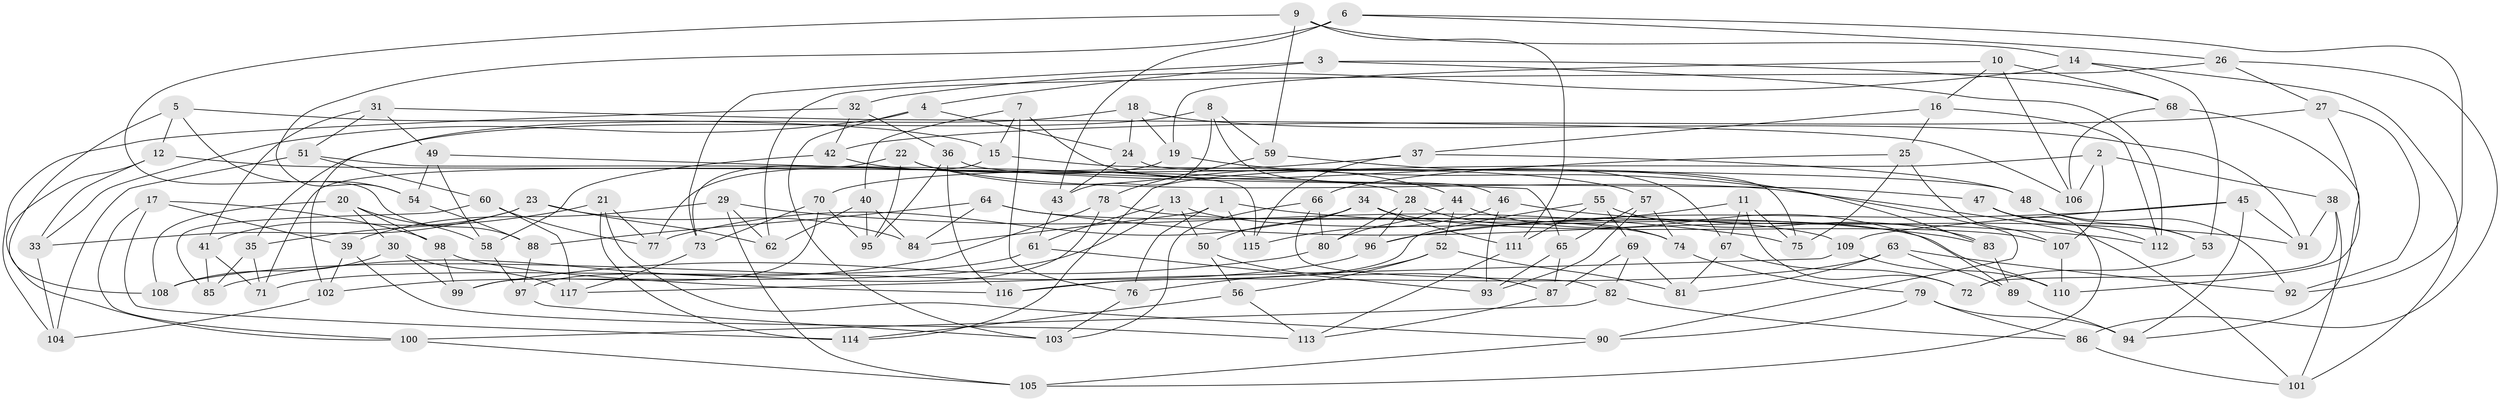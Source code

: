 // coarse degree distribution, {11: 0.08333333333333333, 8: 0.16666666666666666, 5: 0.1388888888888889, 10: 0.08333333333333333, 4: 0.1111111111111111, 7: 0.05555555555555555, 6: 0.2222222222222222, 9: 0.1111111111111111, 12: 0.027777777777777776}
// Generated by graph-tools (version 1.1) at 2025/53/03/04/25 22:53:43]
// undirected, 117 vertices, 234 edges
graph export_dot {
  node [color=gray90,style=filled];
  1;
  2;
  3;
  4;
  5;
  6;
  7;
  8;
  9;
  10;
  11;
  12;
  13;
  14;
  15;
  16;
  17;
  18;
  19;
  20;
  21;
  22;
  23;
  24;
  25;
  26;
  27;
  28;
  29;
  30;
  31;
  32;
  33;
  34;
  35;
  36;
  37;
  38;
  39;
  40;
  41;
  42;
  43;
  44;
  45;
  46;
  47;
  48;
  49;
  50;
  51;
  52;
  53;
  54;
  55;
  56;
  57;
  58;
  59;
  60;
  61;
  62;
  63;
  64;
  65;
  66;
  67;
  68;
  69;
  70;
  71;
  72;
  73;
  74;
  75;
  76;
  77;
  78;
  79;
  80;
  81;
  82;
  83;
  84;
  85;
  86;
  87;
  88;
  89;
  90;
  91;
  92;
  93;
  94;
  95;
  96;
  97;
  98;
  99;
  100;
  101;
  102;
  103;
  104;
  105;
  106;
  107;
  108;
  109;
  110;
  111;
  112;
  113;
  114;
  115;
  116;
  117;
  1 -- 84;
  1 -- 83;
  1 -- 76;
  1 -- 115;
  2 -- 114;
  2 -- 107;
  2 -- 38;
  2 -- 106;
  3 -- 68;
  3 -- 73;
  3 -- 4;
  3 -- 112;
  4 -- 103;
  4 -- 33;
  4 -- 24;
  5 -- 54;
  5 -- 15;
  5 -- 108;
  5 -- 12;
  6 -- 43;
  6 -- 26;
  6 -- 54;
  6 -- 92;
  7 -- 15;
  7 -- 40;
  7 -- 76;
  7 -- 67;
  8 -- 46;
  8 -- 59;
  8 -- 35;
  8 -- 43;
  9 -- 88;
  9 -- 111;
  9 -- 59;
  9 -- 14;
  10 -- 19;
  10 -- 106;
  10 -- 16;
  10 -- 68;
  11 -- 67;
  11 -- 75;
  11 -- 96;
  11 -- 72;
  12 -- 28;
  12 -- 100;
  12 -- 33;
  13 -- 110;
  13 -- 61;
  13 -- 50;
  13 -- 102;
  14 -- 32;
  14 -- 101;
  14 -- 53;
  15 -- 48;
  15 -- 73;
  16 -- 25;
  16 -- 37;
  16 -- 112;
  17 -- 114;
  17 -- 100;
  17 -- 98;
  17 -- 39;
  18 -- 24;
  18 -- 91;
  18 -- 19;
  18 -- 102;
  19 -- 77;
  19 -- 90;
  20 -- 58;
  20 -- 30;
  20 -- 98;
  20 -- 108;
  21 -- 114;
  21 -- 90;
  21 -- 35;
  21 -- 77;
  22 -- 71;
  22 -- 95;
  22 -- 101;
  22 -- 44;
  23 -- 33;
  23 -- 84;
  23 -- 41;
  23 -- 62;
  24 -- 43;
  24 -- 75;
  25 -- 107;
  25 -- 75;
  25 -- 66;
  26 -- 86;
  26 -- 27;
  26 -- 62;
  27 -- 42;
  27 -- 110;
  27 -- 92;
  28 -- 74;
  28 -- 96;
  28 -- 80;
  29 -- 39;
  29 -- 75;
  29 -- 62;
  29 -- 105;
  30 -- 99;
  30 -- 108;
  30 -- 117;
  31 -- 49;
  31 -- 51;
  31 -- 106;
  31 -- 41;
  32 -- 104;
  32 -- 36;
  32 -- 42;
  33 -- 104;
  34 -- 50;
  34 -- 107;
  34 -- 77;
  34 -- 111;
  35 -- 71;
  35 -- 85;
  36 -- 95;
  36 -- 47;
  36 -- 116;
  37 -- 48;
  37 -- 70;
  37 -- 115;
  38 -- 72;
  38 -- 101;
  38 -- 91;
  39 -- 113;
  39 -- 102;
  40 -- 95;
  40 -- 62;
  40 -- 84;
  41 -- 85;
  41 -- 71;
  42 -- 58;
  42 -- 57;
  43 -- 61;
  44 -- 52;
  44 -- 89;
  44 -- 80;
  45 -- 91;
  45 -- 96;
  45 -- 109;
  45 -- 94;
  46 -- 115;
  46 -- 93;
  46 -- 91;
  47 -- 112;
  47 -- 53;
  47 -- 105;
  48 -- 53;
  48 -- 92;
  49 -- 65;
  49 -- 58;
  49 -- 54;
  50 -- 87;
  50 -- 56;
  51 -- 60;
  51 -- 104;
  51 -- 115;
  52 -- 56;
  52 -- 76;
  52 -- 81;
  53 -- 72;
  54 -- 88;
  55 -- 116;
  55 -- 69;
  55 -- 111;
  55 -- 83;
  56 -- 114;
  56 -- 113;
  57 -- 93;
  57 -- 74;
  57 -- 65;
  58 -- 97;
  59 -- 78;
  59 -- 83;
  60 -- 117;
  60 -- 77;
  60 -- 85;
  61 -- 93;
  61 -- 71;
  63 -- 89;
  63 -- 92;
  63 -- 116;
  63 -- 81;
  64 -- 84;
  64 -- 112;
  64 -- 88;
  64 -- 74;
  65 -- 93;
  65 -- 87;
  66 -- 103;
  66 -- 82;
  66 -- 80;
  67 -- 81;
  67 -- 72;
  68 -- 94;
  68 -- 106;
  69 -- 87;
  69 -- 81;
  69 -- 82;
  70 -- 95;
  70 -- 99;
  70 -- 73;
  73 -- 117;
  74 -- 79;
  76 -- 103;
  78 -- 97;
  78 -- 109;
  78 -- 85;
  79 -- 94;
  79 -- 86;
  79 -- 90;
  80 -- 99;
  82 -- 100;
  82 -- 86;
  83 -- 89;
  86 -- 101;
  87 -- 113;
  88 -- 97;
  89 -- 94;
  90 -- 105;
  96 -- 108;
  97 -- 103;
  98 -- 99;
  98 -- 116;
  100 -- 105;
  102 -- 104;
  107 -- 110;
  109 -- 110;
  109 -- 117;
  111 -- 113;
}
